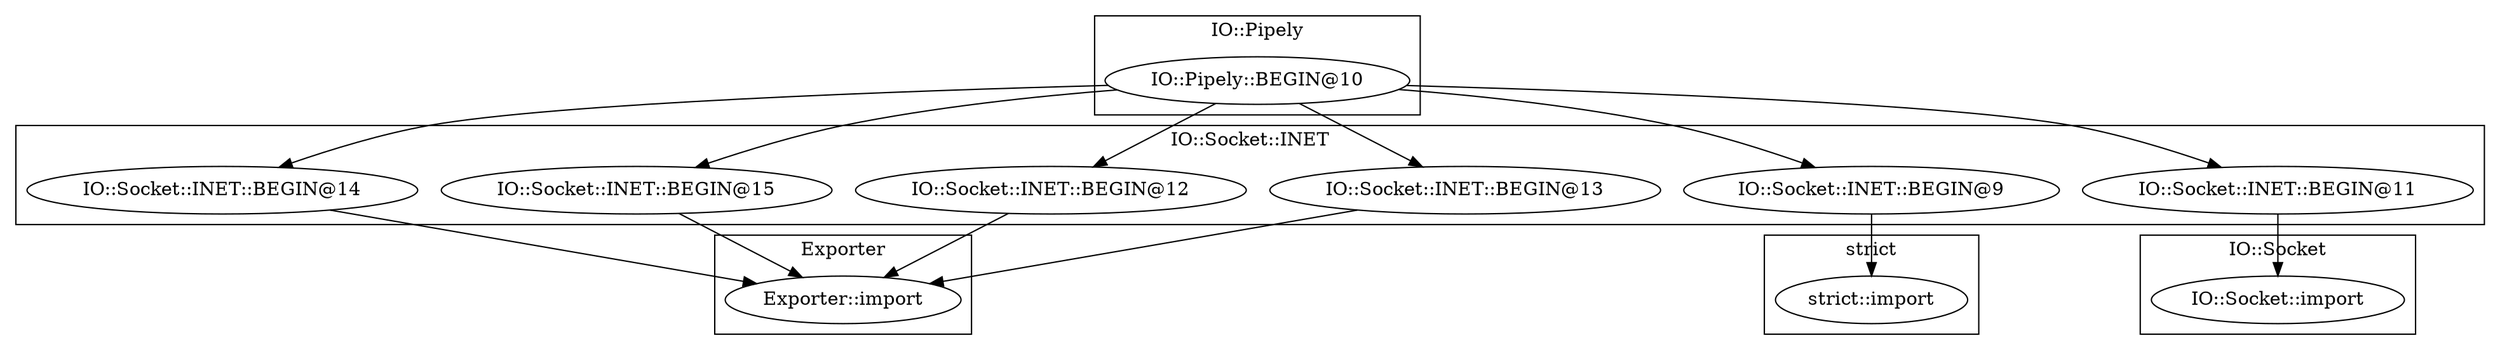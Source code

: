 digraph {
graph [overlap=false]
subgraph cluster_IO_Socket_INET {
	label="IO::Socket::INET";
	"IO::Socket::INET::BEGIN@13";
	"IO::Socket::INET::BEGIN@12";
	"IO::Socket::INET::BEGIN@15";
	"IO::Socket::INET::BEGIN@14";
	"IO::Socket::INET::BEGIN@9";
	"IO::Socket::INET::BEGIN@11";
}
subgraph cluster_strict {
	label="strict";
	"strict::import";
}
subgraph cluster_IO_Pipely {
	label="IO::Pipely";
	"IO::Pipely::BEGIN@10";
}
subgraph cluster_Exporter {
	label="Exporter";
	"Exporter::import";
}
subgraph cluster_IO_Socket {
	label="IO::Socket";
	"IO::Socket::import";
}
"IO::Pipely::BEGIN@10" -> "IO::Socket::INET::BEGIN@14";
"IO::Pipely::BEGIN@10" -> "IO::Socket::INET::BEGIN@13";
"IO::Pipely::BEGIN@10" -> "IO::Socket::INET::BEGIN@12";
"IO::Socket::INET::BEGIN@9" -> "strict::import";
"IO::Socket::INET::BEGIN@11" -> "IO::Socket::import";
"IO::Socket::INET::BEGIN@15" -> "Exporter::import";
"IO::Socket::INET::BEGIN@13" -> "Exporter::import";
"IO::Socket::INET::BEGIN@12" -> "Exporter::import";
"IO::Socket::INET::BEGIN@14" -> "Exporter::import";
"IO::Pipely::BEGIN@10" -> "IO::Socket::INET::BEGIN@9";
"IO::Pipely::BEGIN@10" -> "IO::Socket::INET::BEGIN@11";
"IO::Pipely::BEGIN@10" -> "IO::Socket::INET::BEGIN@15";
}
